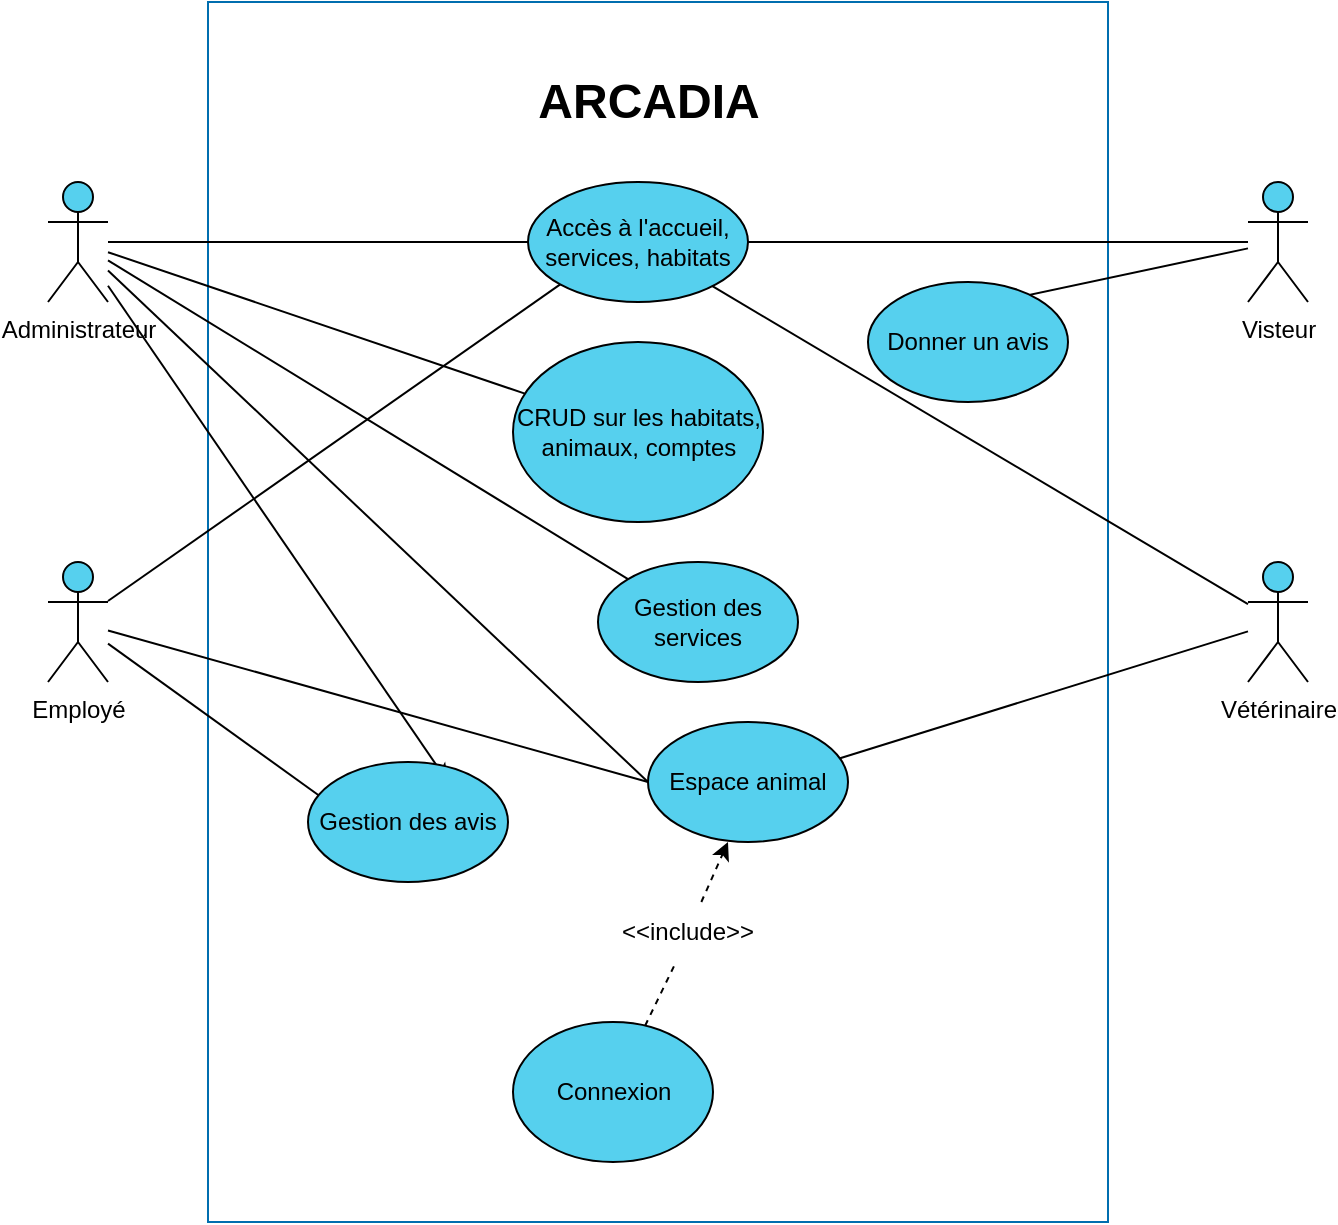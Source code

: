 <mxfile>
    <diagram id="JrlISOtQ13KQZPyl_2W4" name="Cas d'utilisation">
        <mxGraphModel dx="832" dy="467" grid="1" gridSize="10" guides="1" tooltips="1" connect="1" arrows="1" fold="1" page="1" pageScale="1" pageWidth="850" pageHeight="1100" background="#ffffff" math="0" shadow="0">
            <root>
                <mxCell id="0"/>
                <mxCell id="1" parent="0"/>
                <mxCell id="WYOcH3UkHgAoteYzT4Hs-1" value="" style="rounded=0;whiteSpace=wrap;html=1;fillColor=#FFFFFF;fontColor=#ffffff;strokeColor=#006EAF;fillStyle=auto;" vertex="1" parent="1">
                    <mxGeometry x="130" y="70" width="450" height="610" as="geometry"/>
                </mxCell>
                <mxCell id="WYOcH3UkHgAoteYzT4Hs-2" value="&lt;font color=&quot;#000000&quot;&gt;ARCADIA&lt;/font&gt;" style="text;html=1;fontSize=24;fontStyle=1;verticalAlign=middle;align=center;fillStyle=auto;" vertex="1" parent="1">
                    <mxGeometry x="300" y="100" width="100" height="40" as="geometry"/>
                </mxCell>
                <mxCell id="WYOcH3UkHgAoteYzT4Hs-3" value="&lt;font color=&quot;#000000&quot;&gt;Accès à l'accueil, services, habitats&lt;/font&gt;" style="ellipse;whiteSpace=wrap;html=1;fillStyle=auto;fillColor=#56D0EE;strokeColor=#000000;" vertex="1" parent="1">
                    <mxGeometry x="290" y="160" width="110" height="60" as="geometry"/>
                </mxCell>
                <mxCell id="WYOcH3UkHgAoteYzT4Hs-14" style="edgeStyle=none;html=1;entryX=0;entryY=0.5;entryDx=0;entryDy=0;strokeColor=#000000;fontColor=#000000;endArrow=none;endFill=0;startSize=8;endSize=8;" edge="1" parent="1" source="WYOcH3UkHgAoteYzT4Hs-4" target="WYOcH3UkHgAoteYzT4Hs-3">
                    <mxGeometry relative="1" as="geometry"/>
                </mxCell>
                <mxCell id="WYOcH3UkHgAoteYzT4Hs-24" style="edgeStyle=none;html=1;strokeColor=#000000;fontColor=#000000;endArrow=none;endFill=0;startSize=8;endSize=8;" edge="1" parent="1" source="WYOcH3UkHgAoteYzT4Hs-4" target="WYOcH3UkHgAoteYzT4Hs-21">
                    <mxGeometry relative="1" as="geometry"/>
                </mxCell>
                <mxCell id="WYOcH3UkHgAoteYzT4Hs-25" style="edgeStyle=none;html=1;strokeColor=#000000;fontColor=#000000;endArrow=none;endFill=0;startSize=8;endSize=8;" edge="1" parent="1" source="WYOcH3UkHgAoteYzT4Hs-4" target="WYOcH3UkHgAoteYzT4Hs-22">
                    <mxGeometry relative="1" as="geometry"/>
                </mxCell>
                <mxCell id="WYOcH3UkHgAoteYzT4Hs-26" style="edgeStyle=none;html=1;entryX=0;entryY=0.5;entryDx=0;entryDy=0;strokeColor=#000000;fontColor=#000000;endArrow=none;endFill=0;startSize=8;endSize=8;" edge="1" parent="1" source="WYOcH3UkHgAoteYzT4Hs-4" target="WYOcH3UkHgAoteYzT4Hs-13">
                    <mxGeometry relative="1" as="geometry"/>
                </mxCell>
                <mxCell id="WYOcH3UkHgAoteYzT4Hs-36" style="edgeStyle=none;html=1;entryX=0.7;entryY=0.167;entryDx=0;entryDy=0;entryPerimeter=0;strokeColor=#000000;fontColor=#000000;endArrow=classic;endFill=1;" edge="1" parent="1" source="WYOcH3UkHgAoteYzT4Hs-4" target="WYOcH3UkHgAoteYzT4Hs-19">
                    <mxGeometry relative="1" as="geometry"/>
                </mxCell>
                <mxCell id="WYOcH3UkHgAoteYzT4Hs-4" value="Administrateur" style="shape=umlActor;verticalLabelPosition=bottom;verticalAlign=top;html=1;outlineConnect=0;fillStyle=auto;strokeColor=#000000;fontColor=#000000;fillColor=#56D0EE;" vertex="1" parent="1">
                    <mxGeometry x="50" y="160" width="30" height="60" as="geometry"/>
                </mxCell>
                <mxCell id="WYOcH3UkHgAoteYzT4Hs-10" style="edgeStyle=none;html=1;entryX=1;entryY=0.5;entryDx=0;entryDy=0;fontColor=#000000;strokeColor=#000000;endSize=8;startSize=8;endArrow=none;endFill=0;" edge="1" parent="1" source="WYOcH3UkHgAoteYzT4Hs-5" target="WYOcH3UkHgAoteYzT4Hs-3">
                    <mxGeometry relative="1" as="geometry"/>
                </mxCell>
                <mxCell id="WYOcH3UkHgAoteYzT4Hs-12" style="edgeStyle=none;html=1;entryX=0.03;entryY=0.383;entryDx=0;entryDy=0;entryPerimeter=0;strokeColor=#000000;fontColor=#000000;endArrow=none;endFill=0;startSize=8;endSize=8;" edge="1" parent="1" source="WYOcH3UkHgAoteYzT4Hs-5" target="WYOcH3UkHgAoteYzT4Hs-11">
                    <mxGeometry relative="1" as="geometry"/>
                </mxCell>
                <mxCell id="WYOcH3UkHgAoteYzT4Hs-5" value="Visteur" style="shape=umlActor;verticalLabelPosition=bottom;verticalAlign=top;html=1;outlineConnect=0;fillStyle=auto;strokeColor=#000000;fontColor=#000000;fillColor=#56D0EE;" vertex="1" parent="1">
                    <mxGeometry x="650" y="160" width="30" height="60" as="geometry"/>
                </mxCell>
                <mxCell id="WYOcH3UkHgAoteYzT4Hs-15" style="edgeStyle=none;html=1;entryX=0;entryY=1;entryDx=0;entryDy=0;strokeColor=#000000;fontColor=#000000;endArrow=none;endFill=0;startSize=8;endSize=8;" edge="1" parent="1" source="WYOcH3UkHgAoteYzT4Hs-7" target="WYOcH3UkHgAoteYzT4Hs-3">
                    <mxGeometry relative="1" as="geometry"/>
                </mxCell>
                <mxCell id="WYOcH3UkHgAoteYzT4Hs-28" style="edgeStyle=none;html=1;strokeColor=#000000;fontColor=#000000;endArrow=none;endFill=0;startSize=8;endSize=8;" edge="1" parent="1" source="WYOcH3UkHgAoteYzT4Hs-7">
                    <mxGeometry relative="1" as="geometry">
                        <mxPoint x="350" y="460" as="targetPoint"/>
                    </mxGeometry>
                </mxCell>
                <mxCell id="WYOcH3UkHgAoteYzT4Hs-29" style="edgeStyle=none;html=1;strokeColor=#000000;fontColor=#000000;endArrow=none;endFill=0;startSize=8;endSize=8;" edge="1" parent="1" source="WYOcH3UkHgAoteYzT4Hs-7">
                    <mxGeometry relative="1" as="geometry">
                        <mxPoint x="190" y="470" as="targetPoint"/>
                    </mxGeometry>
                </mxCell>
                <mxCell id="WYOcH3UkHgAoteYzT4Hs-7" value="Employé" style="shape=umlActor;verticalLabelPosition=bottom;verticalAlign=top;html=1;outlineConnect=0;fillStyle=auto;strokeColor=#000000;fontColor=#000000;fillColor=#56D0EE;" vertex="1" parent="1">
                    <mxGeometry x="50" y="350" width="30" height="60" as="geometry"/>
                </mxCell>
                <mxCell id="WYOcH3UkHgAoteYzT4Hs-17" style="edgeStyle=none;html=1;strokeColor=#000000;fontColor=#000000;endArrow=none;endFill=0;startSize=8;endSize=8;" edge="1" parent="1" source="WYOcH3UkHgAoteYzT4Hs-8" target="WYOcH3UkHgAoteYzT4Hs-3">
                    <mxGeometry relative="1" as="geometry"/>
                </mxCell>
                <mxCell id="WYOcH3UkHgAoteYzT4Hs-27" style="edgeStyle=none;html=1;entryX=0.9;entryY=0.333;entryDx=0;entryDy=0;entryPerimeter=0;strokeColor=#000000;fontColor=#000000;endArrow=none;endFill=0;startSize=8;endSize=8;" edge="1" parent="1" source="WYOcH3UkHgAoteYzT4Hs-8" target="WYOcH3UkHgAoteYzT4Hs-13">
                    <mxGeometry relative="1" as="geometry"/>
                </mxCell>
                <mxCell id="WYOcH3UkHgAoteYzT4Hs-8" value="Vétérinaire" style="shape=umlActor;verticalLabelPosition=bottom;verticalAlign=top;html=1;outlineConnect=0;fillStyle=auto;strokeColor=#000000;fontColor=#000000;fillColor=#56D0EE;" vertex="1" parent="1">
                    <mxGeometry x="650" y="350" width="30" height="60" as="geometry"/>
                </mxCell>
                <mxCell id="WYOcH3UkHgAoteYzT4Hs-11" value="&lt;font color=&quot;#000000&quot;&gt;Donner un avis&lt;/font&gt;" style="ellipse;whiteSpace=wrap;html=1;fillStyle=auto;fillColor=#56D0EE;strokeColor=#000000;" vertex="1" parent="1">
                    <mxGeometry x="460" y="210" width="100" height="60" as="geometry"/>
                </mxCell>
                <mxCell id="WYOcH3UkHgAoteYzT4Hs-13" value="&lt;font color=&quot;#000000&quot;&gt;Espace animal&lt;/font&gt;" style="ellipse;whiteSpace=wrap;html=1;fillStyle=auto;fillColor=#56D0EE;strokeColor=#000000;" vertex="1" parent="1">
                    <mxGeometry x="350" y="430" width="100" height="60" as="geometry"/>
                </mxCell>
                <mxCell id="WYOcH3UkHgAoteYzT4Hs-19" value="&lt;font color=&quot;#000000&quot;&gt;Gestion des avis&lt;/font&gt;" style="ellipse;whiteSpace=wrap;html=1;fillStyle=auto;fillColor=#56D0EE;strokeColor=#000000;" vertex="1" parent="1">
                    <mxGeometry x="180" y="450" width="100" height="60" as="geometry"/>
                </mxCell>
                <mxCell id="WYOcH3UkHgAoteYzT4Hs-21" value="&lt;font color=&quot;#000000&quot;&gt;CRUD sur les habitats, animaux, comptes&lt;/font&gt;" style="ellipse;whiteSpace=wrap;html=1;fillStyle=auto;fillColor=#56D0EE;strokeColor=#000000;" vertex="1" parent="1">
                    <mxGeometry x="282.5" y="240" width="125" height="90" as="geometry"/>
                </mxCell>
                <mxCell id="WYOcH3UkHgAoteYzT4Hs-22" value="&lt;font color=&quot;#000000&quot;&gt;Gestion des services&lt;/font&gt;" style="ellipse;whiteSpace=wrap;html=1;fillStyle=auto;fillColor=#56D0EE;strokeColor=#000000;" vertex="1" parent="1">
                    <mxGeometry x="325" y="350" width="100" height="60" as="geometry"/>
                </mxCell>
                <mxCell id="WYOcH3UkHgAoteYzT4Hs-33" style="edgeStyle=none;html=1;entryX=0.4;entryY=1;entryDx=0;entryDy=0;entryPerimeter=0;strokeColor=#000000;fontColor=#000000;endArrow=classic;endFill=1;dashed=1;startArrow=none;" edge="1" parent="1" source="WYOcH3UkHgAoteYzT4Hs-34" target="WYOcH3UkHgAoteYzT4Hs-13">
                    <mxGeometry relative="1" as="geometry"/>
                </mxCell>
                <mxCell id="WYOcH3UkHgAoteYzT4Hs-23" value="&lt;font color=&quot;#000000&quot;&gt;Connexion&lt;/font&gt;" style="ellipse;whiteSpace=wrap;html=1;fillStyle=auto;fillColor=#56D0EE;strokeColor=#000000;" vertex="1" parent="1">
                    <mxGeometry x="282.5" y="580" width="100" height="70" as="geometry"/>
                </mxCell>
                <mxCell id="WYOcH3UkHgAoteYzT4Hs-35" value="" style="edgeStyle=none;html=1;entryX=0.4;entryY=1;entryDx=0;entryDy=0;entryPerimeter=0;strokeColor=#000000;fontColor=#000000;endArrow=none;endFill=1;dashed=1;" edge="1" parent="1" source="WYOcH3UkHgAoteYzT4Hs-23" target="WYOcH3UkHgAoteYzT4Hs-34">
                    <mxGeometry relative="1" as="geometry">
                        <mxPoint x="347.704" y="581.657" as="sourcePoint"/>
                        <mxPoint x="390" y="490" as="targetPoint"/>
                    </mxGeometry>
                </mxCell>
                <mxCell id="WYOcH3UkHgAoteYzT4Hs-34" value="&amp;lt;&amp;lt;include&amp;gt;&amp;gt;" style="text;html=1;strokeColor=none;fillColor=none;align=center;verticalAlign=middle;whiteSpace=wrap;rounded=0;fillStyle=auto;fontColor=#000000;" vertex="1" parent="1">
                    <mxGeometry x="340" y="520" width="60" height="30" as="geometry"/>
                </mxCell>
            </root>
        </mxGraphModel>
    </diagram>
    <diagram id="0eUGy2lXcg5O2321ZWx_" name="De séquence">
        <mxGraphModel dx="832" dy="467" grid="1" gridSize="10" guides="1" tooltips="1" connect="1" arrows="1" fold="1" page="1" pageScale="1" pageWidth="850" pageHeight="1100" math="0" shadow="0">
            <root>
                <mxCell id="0"/>
                <mxCell id="1" parent="0"/>
                <mxCell id="8JYa2CxdnUoU73ev_sXb-1" value="Visiteur" style="shape=umlLifeline;perimeter=lifelinePerimeter;whiteSpace=wrap;html=1;container=0;dropTarget=0;collapsible=0;recursiveResize=0;outlineConnect=0;portConstraint=eastwest;newEdgeStyle={&quot;edgeStyle&quot;:&quot;elbowEdgeStyle&quot;,&quot;elbow&quot;:&quot;vertical&quot;,&quot;curved&quot;:0,&quot;rounded&quot;:0};fillColor=#d80073;fontColor=#ffffff;strokeColor=#A50040;" parent="1" vertex="1">
                    <mxGeometry x="100" y="50" width="133.332" height="400" as="geometry"/>
                </mxCell>
                <mxCell id="8JYa2CxdnUoU73ev_sXb-2" value="" style="html=1;points=[];perimeter=orthogonalPerimeter;outlineConnect=0;targetShapes=umlLifeline;portConstraint=eastwest;newEdgeStyle={&quot;edgeStyle&quot;:&quot;elbowEdgeStyle&quot;,&quot;elbow&quot;:&quot;vertical&quot;,&quot;curved&quot;:0,&quot;rounded&quot;:0};fillColor=#d80073;fontColor=#ffffff;strokeColor=#A50040;" parent="8JYa2CxdnUoU73ev_sXb-1" vertex="1">
                    <mxGeometry x="59.999" y="93.333" width="13.333" height="253.333" as="geometry"/>
                </mxCell>
                <mxCell id="8JYa2CxdnUoU73ev_sXb-4" value="" style="html=1;points=[];perimeter=orthogonalPerimeter;outlineConnect=0;targetShapes=umlLifeline;portConstraint=eastwest;newEdgeStyle={&quot;edgeStyle&quot;:&quot;elbowEdgeStyle&quot;,&quot;elbow&quot;:&quot;vertical&quot;,&quot;curved&quot;:0,&quot;rounded&quot;:0};fillColor=#d80073;fontColor=#ffffff;strokeColor=#A50040;" parent="8JYa2CxdnUoU73ev_sXb-1" vertex="1">
                    <mxGeometry x="59.996" y="170" width="13.333" height="106.667" as="geometry"/>
                </mxCell>
                <mxCell id="8JYa2CxdnUoU73ev_sXb-5" value="Google" style="shape=umlLifeline;perimeter=lifelinePerimeter;whiteSpace=wrap;html=1;container=0;dropTarget=0;collapsible=0;recursiveResize=0;outlineConnect=0;portConstraint=eastwest;newEdgeStyle={&quot;edgeStyle&quot;:&quot;elbowEdgeStyle&quot;,&quot;elbow&quot;:&quot;vertical&quot;,&quot;curved&quot;:0,&quot;rounded&quot;:0};fillColor=#d80073;fontColor=#ffffff;strokeColor=#A50040;" parent="1" vertex="1">
                    <mxGeometry x="339.997" y="50" width="133.332" height="400" as="geometry"/>
                </mxCell>
                <mxCell id="8JYa2CxdnUoU73ev_sXb-6" value="" style="html=1;points=[];perimeter=orthogonalPerimeter;outlineConnect=0;targetShapes=umlLifeline;portConstraint=eastwest;newEdgeStyle={&quot;edgeStyle&quot;:&quot;elbowEdgeStyle&quot;,&quot;elbow&quot;:&quot;vertical&quot;,&quot;curved&quot;:0,&quot;rounded&quot;:0};fillColor=#d80073;fontColor=#ffffff;strokeColor=#A50040;" parent="8JYa2CxdnUoU73ev_sXb-5" vertex="1">
                    <mxGeometry x="59.999" y="106.667" width="13.333" height="226.667" as="geometry"/>
                </mxCell>
                <mxCell id="8JYa2CxdnUoU73ev_sXb-7" value="&lt;span style=&quot;background-color: rgb(153, 0, 0);&quot;&gt;Recherche zoo&lt;/span&gt;" style="html=1;verticalAlign=bottom;endArrow=block;edgeStyle=elbowEdgeStyle;elbow=vertical;curved=0;rounded=0;fillColor=#d80073;strokeColor=#A50040;" parent="1" source="8JYa2CxdnUoU73ev_sXb-2" target="8JYa2CxdnUoU73ev_sXb-6" edge="1">
                    <mxGeometry relative="1" as="geometry">
                        <mxPoint x="306.664" y="170" as="sourcePoint"/>
                        <Array as="points">
                            <mxPoint x="286.664" y="156.667"/>
                        </Array>
                    </mxGeometry>
                </mxCell>
                <mxCell id="8JYa2CxdnUoU73ev_sXb-8" value="&lt;span style=&quot;background-color: rgb(153, 0, 0);&quot;&gt;Retour page HTML du site&lt;/span&gt;" style="html=1;verticalAlign=bottom;endArrow=open;dashed=1;endSize=8;edgeStyle=elbowEdgeStyle;elbow=vertical;curved=0;rounded=0;fillColor=#d80073;strokeColor=#A50040;" parent="1" source="8JYa2CxdnUoU73ev_sXb-12" target="8JYa2CxdnUoU73ev_sXb-2" edge="1">
                    <mxGeometry x="0.079" y="-10" relative="1" as="geometry">
                        <mxPoint x="306.664" y="270" as="targetPoint"/>
                        <Array as="points">
                            <mxPoint x="299.998" y="370"/>
                        </Array>
                        <mxPoint as="offset"/>
                    </mxGeometry>
                </mxCell>
                <mxCell id="8JYa2CxdnUoU73ev_sXb-9" value="&lt;span style=&quot;background-color: rgb(153, 0, 0);&quot;&gt;Retour plusieurs sites&lt;/span&gt;" style="html=1;verticalAlign=bottom;endArrow=block;edgeStyle=elbowEdgeStyle;elbow=vertical;curved=0;rounded=0;fillColor=#d80073;strokeColor=#A50040;" parent="1" source="8JYa2CxdnUoU73ev_sXb-6" target="8JYa2CxdnUoU73ev_sXb-4" edge="1">
                    <mxGeometry relative="1" as="geometry">
                        <mxPoint x="279.998" y="210" as="sourcePoint"/>
                        <Array as="points">
                            <mxPoint x="299.998" y="210"/>
                        </Array>
                    </mxGeometry>
                </mxCell>
                <mxCell id="8JYa2CxdnUoU73ev_sXb-10" value="&lt;span style=&quot;background-color: rgb(153, 0, 0);&quot;&gt;Choix du site ARCADIA&lt;/span&gt;" style="html=1;verticalAlign=bottom;endArrow=open;dashed=1;endSize=8;edgeStyle=elbowEdgeStyle;elbow=vertical;curved=0;rounded=0;fillColor=#d80073;strokeColor=#A50040;" parent="1" source="8JYa2CxdnUoU73ev_sXb-4" target="8JYa2CxdnUoU73ev_sXb-11" edge="1">
                    <mxGeometry x="-0.406" y="3" relative="1" as="geometry">
                        <mxPoint x="353.33" y="290" as="targetPoint"/>
                        <Array as="points">
                            <mxPoint x="286.664" y="303.333"/>
                        </Array>
                        <mxPoint as="offset"/>
                    </mxGeometry>
                </mxCell>
                <mxCell id="8JYa2CxdnUoU73ev_sXb-11" value="Serveur" style="shape=umlLifeline;perimeter=lifelinePerimeter;whiteSpace=wrap;html=1;container=0;dropTarget=0;collapsible=0;recursiveResize=0;outlineConnect=0;portConstraint=eastwest;newEdgeStyle={&quot;edgeStyle&quot;:&quot;elbowEdgeStyle&quot;,&quot;elbow&quot;:&quot;vertical&quot;,&quot;curved&quot;:0,&quot;rounded&quot;:0};fillColor=#d80073;fontColor=#ffffff;strokeColor=#A50040;" parent="1" vertex="1">
                    <mxGeometry x="533.328" y="50" width="133.332" height="400" as="geometry"/>
                </mxCell>
                <mxCell id="8JYa2CxdnUoU73ev_sXb-12" value="" style="html=1;points=[];perimeter=orthogonalPerimeter;outlineConnect=0;targetShapes=umlLifeline;portConstraint=eastwest;newEdgeStyle={&quot;edgeStyle&quot;:&quot;elbowEdgeStyle&quot;,&quot;elbow&quot;:&quot;vertical&quot;,&quot;curved&quot;:0,&quot;rounded&quot;:0};fillColor=#d80073;fontColor=#ffffff;strokeColor=#A50040;" parent="8JYa2CxdnUoU73ev_sXb-11" vertex="1">
                    <mxGeometry x="59.999" y="106.667" width="13.333" height="226.667" as="geometry"/>
                </mxCell>
            </root>
        </mxGraphModel>
    </diagram>
    <diagram id="_bX0z9mc8G3IZ4YTaJoX" name="MCD">
        <mxGraphModel dx="832" dy="467" grid="1" gridSize="10" guides="1" tooltips="1" connect="1" arrows="1" fold="1" page="1" pageScale="1" pageWidth="850" pageHeight="1100" math="0" shadow="0">
            <root>
                <mxCell id="0"/>
                <mxCell id="1" parent="0"/>
            </root>
        </mxGraphModel>
    </diagram>
</mxfile>